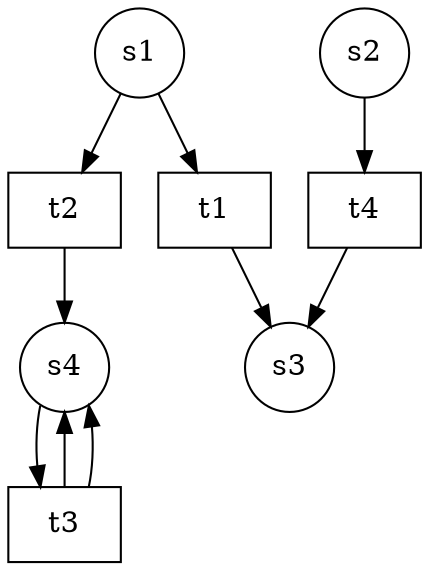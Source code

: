 digraph petrinet{
node[shape=circle];
"s1";
"s2";
"s3";
"s4";
"t1" [shape=box];
"t2" [shape=box];
"t3" [shape=box];
"t4" [shape=box];
"s1"->"t1"
"s1"->"t2"
"s2"->"t4"
"s4"->"t3"
"t1"->"s3"
"t2"->"s4"
"t3"->"s4"
"t3"->"s4"
"t4"->"s3"
}